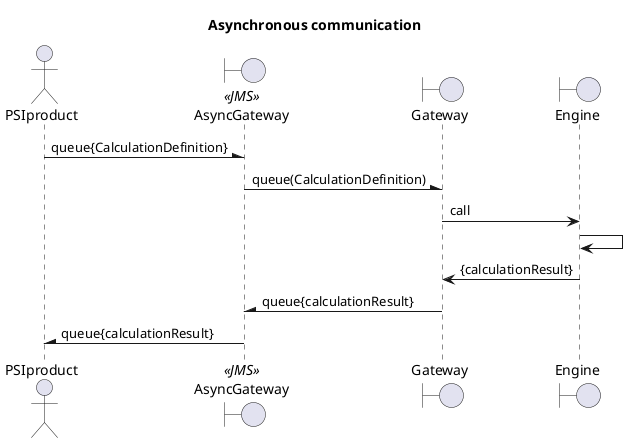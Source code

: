 @startuml

title Asynchronous communication

actor PSIproduct
boundary AsyncGateway as Async <<JMS>>
boundary Gateway
boundary Engine as Engine

PSIproduct -\ Async: queue{CalculationDefinition}
Async -\ Gateway: queue(CalculationDefinition)
Gateway -> Engine: call
Engine -> Engine
Engine -> Gateway: {calculationResult}
Gateway -\ Async: queue{calculationResult}
Async -\ PSIproduct: queue{calculationResult}

@enduml